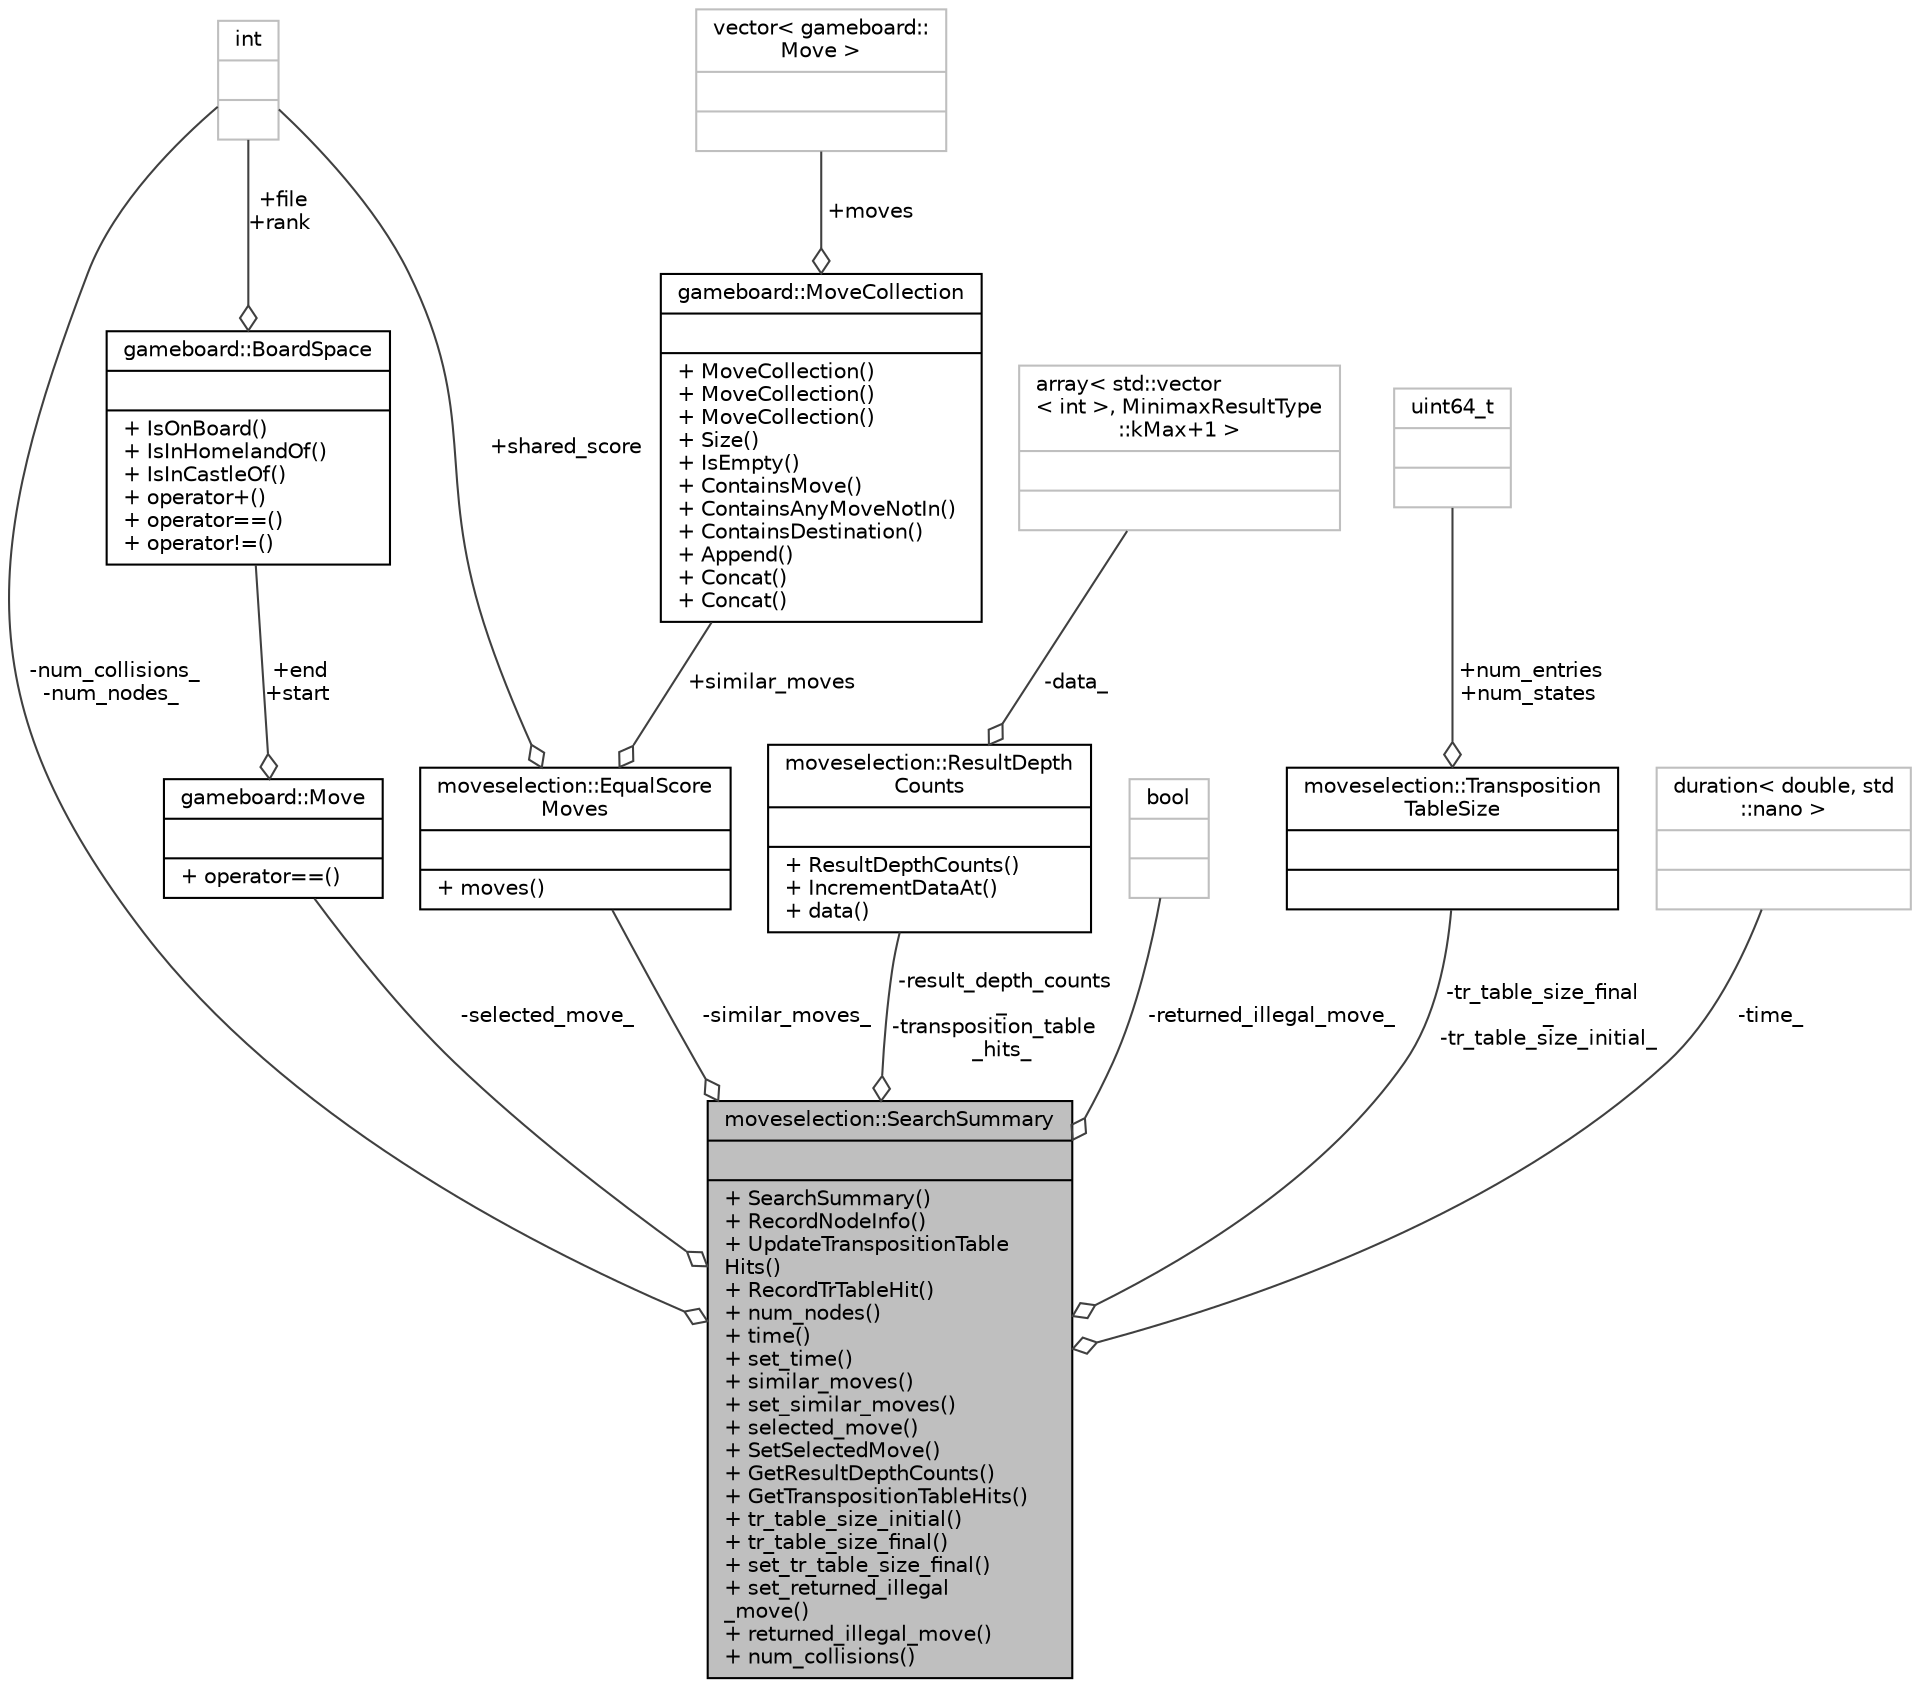 digraph "moveselection::SearchSummary"
{
 // LATEX_PDF_SIZE
  edge [fontname="Helvetica",fontsize="10",labelfontname="Helvetica",labelfontsize="10"];
  node [fontname="Helvetica",fontsize="10",shape=record];
  Node1 [label="{moveselection::SearchSummary\n||+ SearchSummary()\l+ RecordNodeInfo()\l+ UpdateTranspositionTable\lHits()\l+ RecordTrTableHit()\l+ num_nodes()\l+ time()\l+ set_time()\l+ similar_moves()\l+ set_similar_moves()\l+ selected_move()\l+ SetSelectedMove()\l+ GetResultDepthCounts()\l+ GetTranspositionTableHits()\l+ tr_table_size_initial()\l+ tr_table_size_final()\l+ set_tr_table_size_final()\l+ set_returned_illegal\l_move()\l+ returned_illegal_move()\l+ num_collisions()\l}",height=0.2,width=0.4,color="black", fillcolor="grey75", style="filled", fontcolor="black",tooltip="Stores data collected during a single call to moveselection::MinimaxMoveEvaluator...."];
  Node2 -> Node1 [color="grey25",fontsize="10",style="solid",label=" -selected_move_" ,arrowhead="odiamond",fontname="Helvetica"];
  Node2 [label="{gameboard::Move\n||+ operator==()\l}",height=0.2,width=0.4,color="black", fillcolor="white", style="filled",URL="$structgameboard_1_1Move.html",tooltip="A gameboard::BoardSpace pair (start and end)."];
  Node3 -> Node2 [color="grey25",fontsize="10",style="solid",label=" +end\n+start" ,arrowhead="odiamond",fontname="Helvetica"];
  Node3 [label="{gameboard::BoardSpace\n||+ IsOnBoard()\l+ IsInHomelandOf()\l+ IsInCastleOf()\l+ operator+()\l+ operator==()\l+ operator!=()\l}",height=0.2,width=0.4,color="black", fillcolor="white", style="filled",URL="$structgameboard_1_1BoardSpace.html",tooltip="A pair of coordinate (rank, and file) with properties determined by comparison with values of gameboa..."];
  Node4 -> Node3 [color="grey25",fontsize="10",style="solid",label=" +file\n+rank" ,arrowhead="odiamond",fontname="Helvetica"];
  Node4 [label="{int\n||}",height=0.2,width=0.4,color="grey75", fillcolor="white", style="filled",tooltip=" "];
  Node5 -> Node1 [color="grey25",fontsize="10",style="solid",label=" -similar_moves_" ,arrowhead="odiamond",fontname="Helvetica"];
  Node5 [label="{moveselection::EqualScore\lMoves\n||+ moves()\l}",height=0.2,width=0.4,color="black", fillcolor="white", style="filled",URL="$structmoveselection_1_1EqualScoreMoves.html",tooltip="Holds a gameboard::MoveCollection in which all gameboard::Move have the same value (as perceived by a..."];
  Node6 -> Node5 [color="grey25",fontsize="10",style="solid",label=" +similar_moves" ,arrowhead="odiamond",fontname="Helvetica"];
  Node6 [label="{gameboard::MoveCollection\n||+ MoveCollection()\l+ MoveCollection()\l+ MoveCollection()\l+ Size()\l+ IsEmpty()\l+ ContainsMove()\l+ ContainsAnyMoveNotIn()\l+ ContainsDestination()\l+ Append()\l+ Concat()\l+ Concat()\l}",height=0.2,width=0.4,color="black", fillcolor="white", style="filled",URL="$structgameboard_1_1MoveCollection.html",tooltip="A container for multiple gameboard::Move objects."];
  Node7 -> Node6 [color="grey25",fontsize="10",style="solid",label=" +moves" ,arrowhead="odiamond",fontname="Helvetica"];
  Node7 [label="{vector\< gameboard::\lMove \>\n||}",height=0.2,width=0.4,color="grey75", fillcolor="white", style="filled",tooltip=" "];
  Node4 -> Node5 [color="grey25",fontsize="10",style="solid",label=" +shared_score" ,arrowhead="odiamond",fontname="Helvetica"];
  Node8 -> Node1 [color="grey25",fontsize="10",style="solid",label=" -result_depth_counts\l_\n-transposition_table\l_hits_" ,arrowhead="odiamond",fontname="Helvetica"];
  Node8 [label="{moveselection::ResultDepth\lCounts\n||+ ResultDepthCounts()\l+ IncrementDataAt()\l+ data()\l}",height=0.2,width=0.4,color="black", fillcolor="white", style="filled",URL="$classmoveselection_1_1ResultDepthCounts.html",tooltip="Container for storing and updating data in a moveselection::ResultDepthCountsData_t array of vectors."];
  Node9 -> Node8 [color="grey25",fontsize="10",style="solid",label=" -data_" ,arrowhead="odiamond",fontname="Helvetica"];
  Node9 [label="{array\< std::vector\l\< int \>, MinimaxResultType\l::kMax+1 \>\n||}",height=0.2,width=0.4,color="grey75", fillcolor="white", style="filled",tooltip=" "];
  Node4 -> Node1 [color="grey25",fontsize="10",style="solid",label=" -num_collisions_\n-num_nodes_" ,arrowhead="odiamond",fontname="Helvetica"];
  Node10 -> Node1 [color="grey25",fontsize="10",style="solid",label=" -returned_illegal_move_" ,arrowhead="odiamond",fontname="Helvetica"];
  Node10 [label="{bool\n||}",height=0.2,width=0.4,color="grey75", fillcolor="white", style="filled",tooltip=" "];
  Node11 -> Node1 [color="grey25",fontsize="10",style="solid",label=" -tr_table_size_final\l_\n-tr_table_size_initial_" ,arrowhead="odiamond",fontname="Helvetica"];
  Node11 [label="{moveselection::Transposition\lTableSize\n||}",height=0.2,width=0.4,color="black", fillcolor="white", style="filled",URL="$structmoveselection_1_1TranspositionTableSize.html",tooltip=" "];
  Node12 -> Node11 [color="grey25",fontsize="10",style="solid",label=" +num_entries\n+num_states" ,arrowhead="odiamond",fontname="Helvetica"];
  Node12 [label="{uint64_t\n||}",height=0.2,width=0.4,color="grey75", fillcolor="white", style="filled",tooltip=" "];
  Node13 -> Node1 [color="grey25",fontsize="10",style="solid",label=" -time_" ,arrowhead="odiamond",fontname="Helvetica"];
  Node13 [label="{duration\< double, std\l::nano \>\n||}",height=0.2,width=0.4,color="grey75", fillcolor="white", style="filled",tooltip=" "];
}
